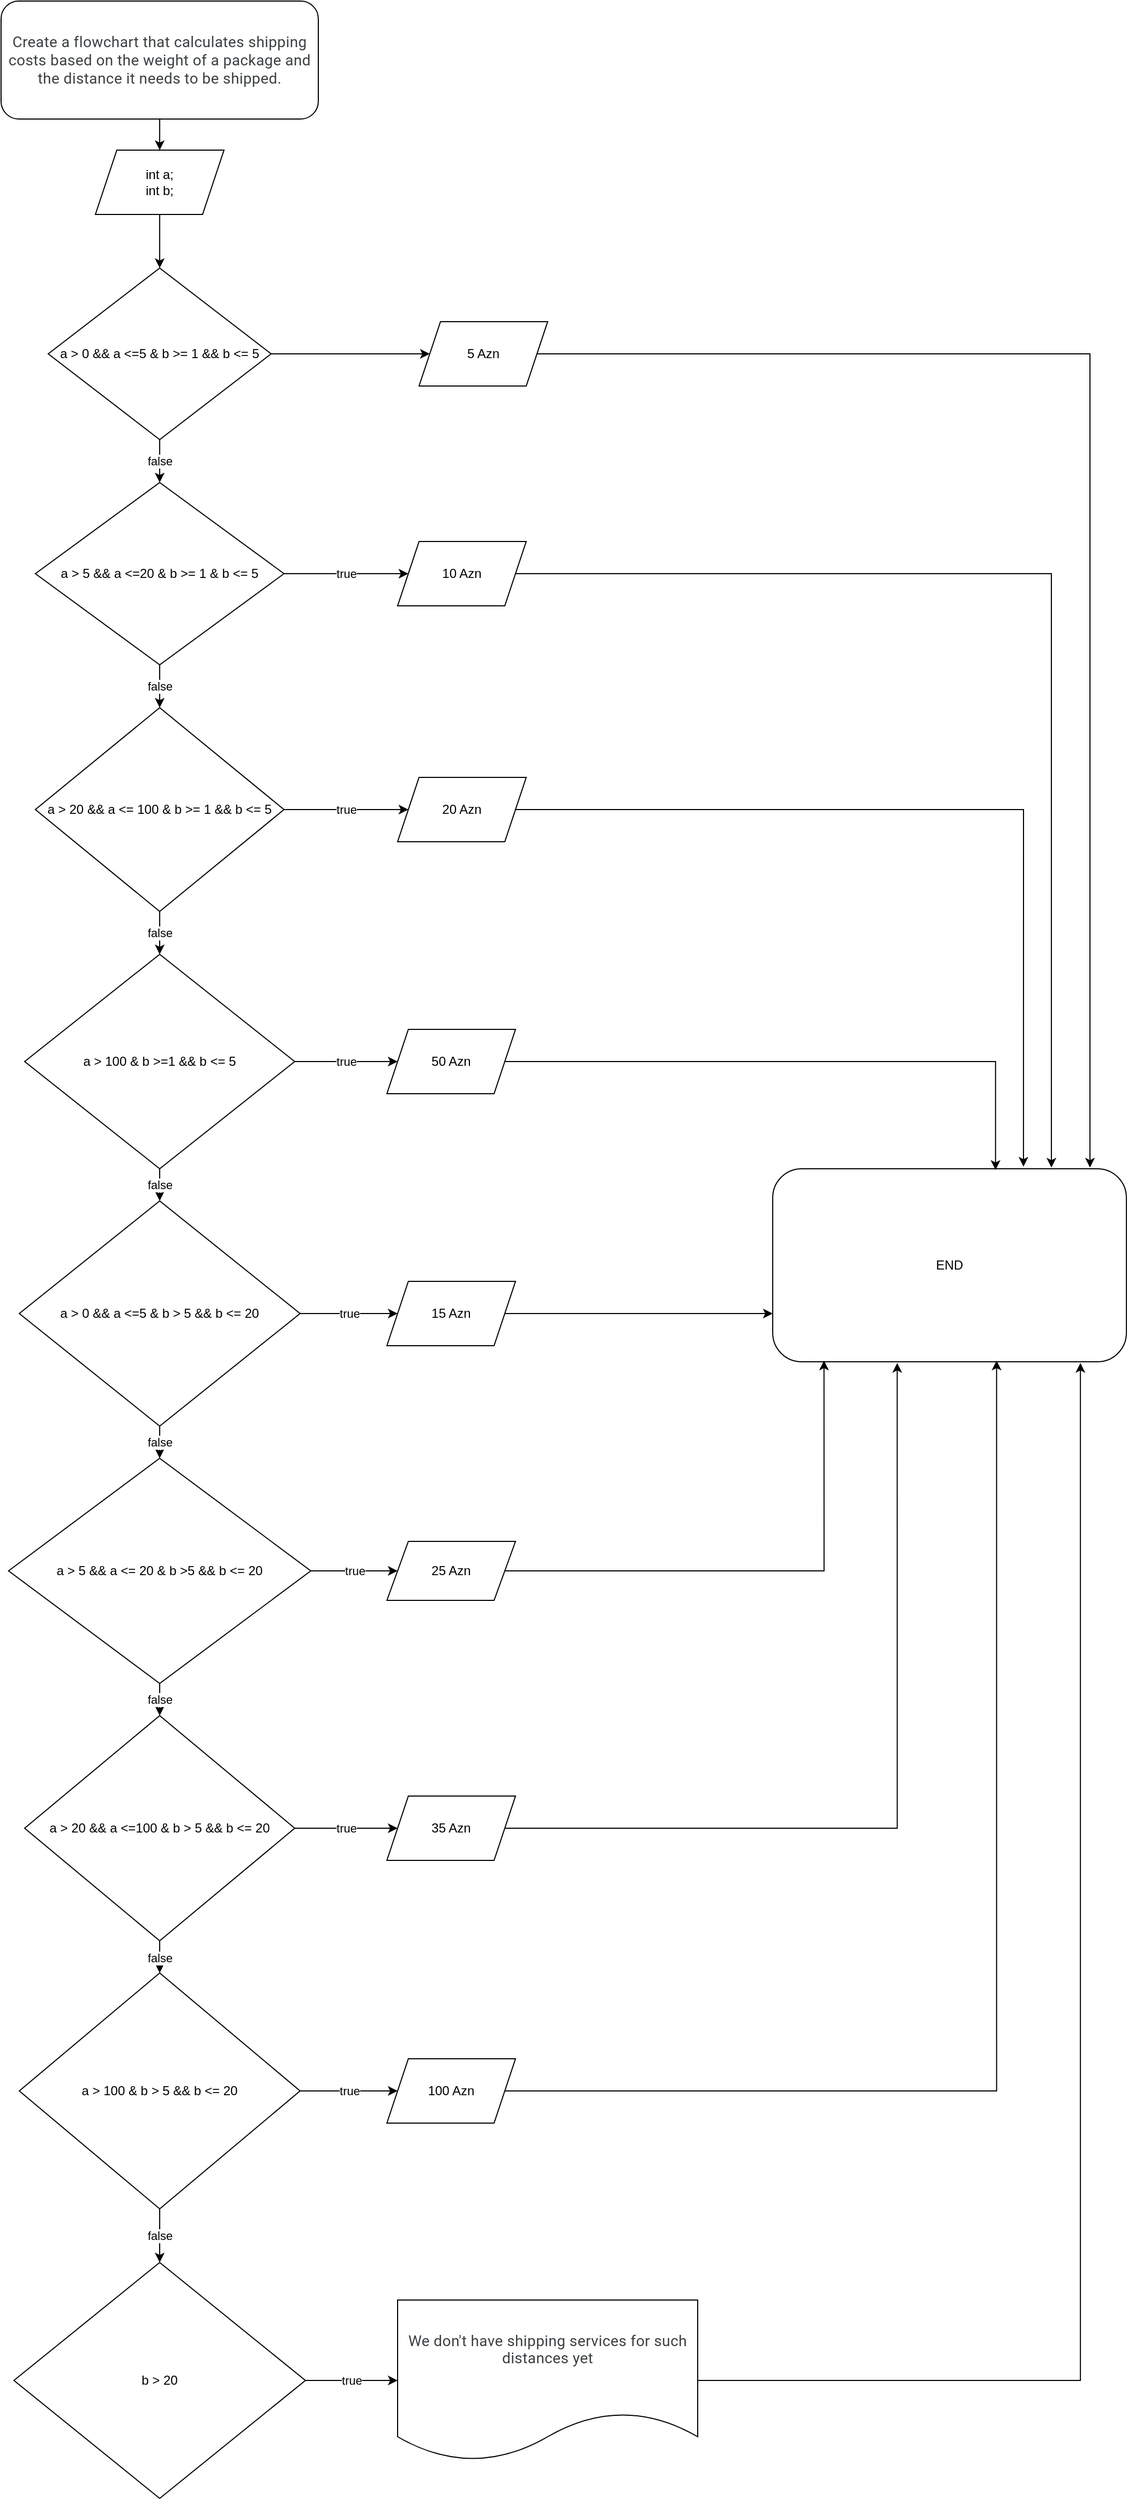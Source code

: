 <mxfile version="24.0.4" type="device">
  <diagram name="Страница — 1" id="axtO7MiDwB7ZcOT-fnJu">
    <mxGraphModel dx="1434" dy="1949" grid="1" gridSize="10" guides="1" tooltips="1" connect="1" arrows="1" fold="1" page="1" pageScale="1" pageWidth="827" pageHeight="1169" math="0" shadow="0">
      <root>
        <mxCell id="0" />
        <mxCell id="1" parent="0" />
        <mxCell id="cvTN4giLDe67Gb9vFkRT-2" style="edgeStyle=orthogonalEdgeStyle;rounded=0;orthogonalLoop=1;jettySize=auto;html=1;" edge="1" parent="1" source="cvTN4giLDe67Gb9vFkRT-1" target="cvTN4giLDe67Gb9vFkRT-3">
          <mxGeometry relative="1" as="geometry">
            <mxPoint x="388" y="-1020" as="targetPoint" />
          </mxGeometry>
        </mxCell>
        <mxCell id="cvTN4giLDe67Gb9vFkRT-1" value="&lt;span style=&quot;color: rgb(60, 64, 67); font-family: Roboto, Arial, sans-serif; font-size: 14px; letter-spacing: 0.2px; text-align: start;&quot;&gt;Create a flowchart that calculates shipping costs based on the weight of a package and the distance it needs to be shipped.&lt;/span&gt;" style="rounded=1;whiteSpace=wrap;html=1;" vertex="1" parent="1">
          <mxGeometry x="240" y="-1169" width="296" height="110" as="geometry" />
        </mxCell>
        <mxCell id="cvTN4giLDe67Gb9vFkRT-4" style="edgeStyle=orthogonalEdgeStyle;rounded=0;orthogonalLoop=1;jettySize=auto;html=1;" edge="1" parent="1" source="cvTN4giLDe67Gb9vFkRT-3" target="cvTN4giLDe67Gb9vFkRT-5">
          <mxGeometry relative="1" as="geometry">
            <mxPoint x="388" y="-920" as="targetPoint" />
          </mxGeometry>
        </mxCell>
        <mxCell id="cvTN4giLDe67Gb9vFkRT-3" value="int a;&lt;div&gt;int b;&lt;/div&gt;" style="shape=parallelogram;perimeter=parallelogramPerimeter;whiteSpace=wrap;html=1;fixedSize=1;" vertex="1" parent="1">
          <mxGeometry x="328" y="-1030" width="120" height="60" as="geometry" />
        </mxCell>
        <mxCell id="cvTN4giLDe67Gb9vFkRT-6" style="edgeStyle=orthogonalEdgeStyle;rounded=0;orthogonalLoop=1;jettySize=auto;html=1;" edge="1" parent="1" source="cvTN4giLDe67Gb9vFkRT-5">
          <mxGeometry relative="1" as="geometry">
            <mxPoint x="640" y="-840" as="targetPoint" />
          </mxGeometry>
        </mxCell>
        <mxCell id="cvTN4giLDe67Gb9vFkRT-8" value="false" style="edgeStyle=orthogonalEdgeStyle;rounded=0;orthogonalLoop=1;jettySize=auto;html=1;exitX=0.5;exitY=1;exitDx=0;exitDy=0;" edge="1" parent="1" source="cvTN4giLDe67Gb9vFkRT-5" target="cvTN4giLDe67Gb9vFkRT-9">
          <mxGeometry relative="1" as="geometry">
            <mxPoint x="388" y="-700" as="targetPoint" />
          </mxGeometry>
        </mxCell>
        <mxCell id="cvTN4giLDe67Gb9vFkRT-5" value="a &amp;gt; 0 &amp;amp;&amp;amp; a &amp;lt;=5 &amp;amp; b &amp;gt;= 1 &amp;amp;&amp;amp; b &amp;lt;= 5" style="rhombus;whiteSpace=wrap;html=1;" vertex="1" parent="1">
          <mxGeometry x="284" y="-920" width="208" height="160" as="geometry" />
        </mxCell>
        <mxCell id="cvTN4giLDe67Gb9vFkRT-7" value="5 Azn" style="shape=parallelogram;perimeter=parallelogramPerimeter;whiteSpace=wrap;html=1;fixedSize=1;" vertex="1" parent="1">
          <mxGeometry x="630" y="-870" width="120" height="60" as="geometry" />
        </mxCell>
        <mxCell id="cvTN4giLDe67Gb9vFkRT-10" value="true" style="edgeStyle=orthogonalEdgeStyle;rounded=0;orthogonalLoop=1;jettySize=auto;html=1;" edge="1" parent="1" source="cvTN4giLDe67Gb9vFkRT-9" target="cvTN4giLDe67Gb9vFkRT-11">
          <mxGeometry relative="1" as="geometry">
            <mxPoint x="630" y="-635" as="targetPoint" />
          </mxGeometry>
        </mxCell>
        <mxCell id="cvTN4giLDe67Gb9vFkRT-13" value="false" style="edgeStyle=orthogonalEdgeStyle;rounded=0;orthogonalLoop=1;jettySize=auto;html=1;" edge="1" parent="1" source="cvTN4giLDe67Gb9vFkRT-9" target="cvTN4giLDe67Gb9vFkRT-12">
          <mxGeometry relative="1" as="geometry" />
        </mxCell>
        <mxCell id="cvTN4giLDe67Gb9vFkRT-9" value="a &amp;gt; 5 &amp;amp;&amp;amp; a &amp;lt;=20 &amp;amp; b &amp;gt;= 1 &amp;amp; b &amp;lt;= 5" style="rhombus;whiteSpace=wrap;html=1;" vertex="1" parent="1">
          <mxGeometry x="272" y="-720" width="232" height="170" as="geometry" />
        </mxCell>
        <mxCell id="cvTN4giLDe67Gb9vFkRT-11" value="10 Azn" style="shape=parallelogram;perimeter=parallelogramPerimeter;whiteSpace=wrap;html=1;fixedSize=1;" vertex="1" parent="1">
          <mxGeometry x="610" y="-665" width="120" height="60" as="geometry" />
        </mxCell>
        <mxCell id="cvTN4giLDe67Gb9vFkRT-14" value="true" style="edgeStyle=orthogonalEdgeStyle;rounded=0;orthogonalLoop=1;jettySize=auto;html=1;" edge="1" parent="1" source="cvTN4giLDe67Gb9vFkRT-12" target="cvTN4giLDe67Gb9vFkRT-15">
          <mxGeometry relative="1" as="geometry">
            <mxPoint x="610" y="-415" as="targetPoint" />
          </mxGeometry>
        </mxCell>
        <mxCell id="cvTN4giLDe67Gb9vFkRT-17" value="false" style="edgeStyle=orthogonalEdgeStyle;rounded=0;orthogonalLoop=1;jettySize=auto;html=1;" edge="1" parent="1" source="cvTN4giLDe67Gb9vFkRT-12" target="cvTN4giLDe67Gb9vFkRT-16">
          <mxGeometry relative="1" as="geometry" />
        </mxCell>
        <mxCell id="cvTN4giLDe67Gb9vFkRT-12" value="a &amp;gt; 20 &amp;amp;&amp;amp; a &amp;lt;= 100 &amp;amp; b &amp;gt;= 1 &amp;amp;&amp;amp; b &amp;lt;= 5" style="rhombus;whiteSpace=wrap;html=1;" vertex="1" parent="1">
          <mxGeometry x="272" y="-510" width="232" height="190" as="geometry" />
        </mxCell>
        <mxCell id="cvTN4giLDe67Gb9vFkRT-15" value="20 Azn" style="shape=parallelogram;perimeter=parallelogramPerimeter;whiteSpace=wrap;html=1;fixedSize=1;" vertex="1" parent="1">
          <mxGeometry x="610" y="-445" width="120" height="60" as="geometry" />
        </mxCell>
        <mxCell id="cvTN4giLDe67Gb9vFkRT-18" value="true" style="edgeStyle=orthogonalEdgeStyle;rounded=0;orthogonalLoop=1;jettySize=auto;html=1;" edge="1" parent="1" source="cvTN4giLDe67Gb9vFkRT-16" target="cvTN4giLDe67Gb9vFkRT-19">
          <mxGeometry relative="1" as="geometry">
            <mxPoint x="620" y="-190" as="targetPoint" />
          </mxGeometry>
        </mxCell>
        <mxCell id="cvTN4giLDe67Gb9vFkRT-21" value="false" style="edgeStyle=orthogonalEdgeStyle;rounded=0;orthogonalLoop=1;jettySize=auto;html=1;" edge="1" parent="1" source="cvTN4giLDe67Gb9vFkRT-16" target="cvTN4giLDe67Gb9vFkRT-20">
          <mxGeometry relative="1" as="geometry" />
        </mxCell>
        <mxCell id="cvTN4giLDe67Gb9vFkRT-16" value="a &amp;gt; 100 &amp;amp; b &amp;gt;=1 &amp;amp;&amp;amp; b &amp;lt;= 5" style="rhombus;whiteSpace=wrap;html=1;" vertex="1" parent="1">
          <mxGeometry x="262" y="-280" width="252" height="200" as="geometry" />
        </mxCell>
        <mxCell id="cvTN4giLDe67Gb9vFkRT-19" value="50 Azn" style="shape=parallelogram;perimeter=parallelogramPerimeter;whiteSpace=wrap;html=1;fixedSize=1;" vertex="1" parent="1">
          <mxGeometry x="600" y="-210" width="120" height="60" as="geometry" />
        </mxCell>
        <mxCell id="cvTN4giLDe67Gb9vFkRT-22" value="true" style="edgeStyle=orthogonalEdgeStyle;rounded=0;orthogonalLoop=1;jettySize=auto;html=1;" edge="1" parent="1" source="cvTN4giLDe67Gb9vFkRT-20" target="cvTN4giLDe67Gb9vFkRT-23">
          <mxGeometry relative="1" as="geometry">
            <mxPoint x="610" y="55" as="targetPoint" />
          </mxGeometry>
        </mxCell>
        <mxCell id="cvTN4giLDe67Gb9vFkRT-25" value="false" style="edgeStyle=orthogonalEdgeStyle;rounded=0;orthogonalLoop=1;jettySize=auto;html=1;" edge="1" parent="1" source="cvTN4giLDe67Gb9vFkRT-20" target="cvTN4giLDe67Gb9vFkRT-24">
          <mxGeometry relative="1" as="geometry" />
        </mxCell>
        <mxCell id="cvTN4giLDe67Gb9vFkRT-20" value="a &amp;gt; 0 &amp;amp;&amp;amp; a &amp;lt;=5 &amp;amp; b &amp;gt; 5 &amp;amp;&amp;amp; b &amp;lt;= 20" style="rhombus;whiteSpace=wrap;html=1;" vertex="1" parent="1">
          <mxGeometry x="257" y="-50" width="262" height="210" as="geometry" />
        </mxCell>
        <mxCell id="cvTN4giLDe67Gb9vFkRT-23" value="15 Azn" style="shape=parallelogram;perimeter=parallelogramPerimeter;whiteSpace=wrap;html=1;fixedSize=1;" vertex="1" parent="1">
          <mxGeometry x="600" y="25" width="120" height="60" as="geometry" />
        </mxCell>
        <mxCell id="cvTN4giLDe67Gb9vFkRT-26" value="true" style="edgeStyle=orthogonalEdgeStyle;rounded=0;orthogonalLoop=1;jettySize=auto;html=1;" edge="1" parent="1" source="cvTN4giLDe67Gb9vFkRT-24" target="cvTN4giLDe67Gb9vFkRT-27">
          <mxGeometry relative="1" as="geometry">
            <mxPoint x="620" y="295" as="targetPoint" />
          </mxGeometry>
        </mxCell>
        <mxCell id="cvTN4giLDe67Gb9vFkRT-32" value="false" style="edgeStyle=orthogonalEdgeStyle;rounded=0;orthogonalLoop=1;jettySize=auto;html=1;" edge="1" parent="1" source="cvTN4giLDe67Gb9vFkRT-24" target="cvTN4giLDe67Gb9vFkRT-28">
          <mxGeometry relative="1" as="geometry" />
        </mxCell>
        <mxCell id="cvTN4giLDe67Gb9vFkRT-24" value="a &amp;gt; 5 &amp;amp;&amp;amp; a &amp;lt;= 20 &amp;amp; b &amp;gt;5 &amp;amp;&amp;amp; b &amp;lt;= 20" style="rhombus;whiteSpace=wrap;html=1;" vertex="1" parent="1">
          <mxGeometry x="247" y="190" width="282" height="210" as="geometry" />
        </mxCell>
        <mxCell id="cvTN4giLDe67Gb9vFkRT-27" value="25 Azn" style="shape=parallelogram;perimeter=parallelogramPerimeter;whiteSpace=wrap;html=1;fixedSize=1;" vertex="1" parent="1">
          <mxGeometry x="600" y="267.5" width="120" height="55" as="geometry" />
        </mxCell>
        <mxCell id="cvTN4giLDe67Gb9vFkRT-29" value="true" style="edgeStyle=orthogonalEdgeStyle;rounded=0;orthogonalLoop=1;jettySize=auto;html=1;" edge="1" parent="1" source="cvTN4giLDe67Gb9vFkRT-28" target="cvTN4giLDe67Gb9vFkRT-30">
          <mxGeometry relative="1" as="geometry">
            <mxPoint x="620" y="535" as="targetPoint" />
          </mxGeometry>
        </mxCell>
        <mxCell id="cvTN4giLDe67Gb9vFkRT-31" value="false" style="edgeStyle=orthogonalEdgeStyle;rounded=0;orthogonalLoop=1;jettySize=auto;html=1;" edge="1" parent="1" source="cvTN4giLDe67Gb9vFkRT-28">
          <mxGeometry relative="1" as="geometry">
            <mxPoint x="388" y="670" as="targetPoint" />
          </mxGeometry>
        </mxCell>
        <mxCell id="cvTN4giLDe67Gb9vFkRT-28" value="a &amp;gt; 20 &amp;amp;&amp;amp; a &amp;lt;=100 &amp;amp; b &amp;gt; 5 &amp;amp;&amp;amp; b &amp;lt;= 20" style="rhombus;whiteSpace=wrap;html=1;" vertex="1" parent="1">
          <mxGeometry x="262" y="430" width="252" height="210" as="geometry" />
        </mxCell>
        <mxCell id="cvTN4giLDe67Gb9vFkRT-30" value="35 Azn" style="shape=parallelogram;perimeter=parallelogramPerimeter;whiteSpace=wrap;html=1;fixedSize=1;" vertex="1" parent="1">
          <mxGeometry x="600" y="505" width="120" height="60" as="geometry" />
        </mxCell>
        <mxCell id="cvTN4giLDe67Gb9vFkRT-34" value="true" style="edgeStyle=orthogonalEdgeStyle;rounded=0;orthogonalLoop=1;jettySize=auto;html=1;" edge="1" parent="1" source="cvTN4giLDe67Gb9vFkRT-33" target="cvTN4giLDe67Gb9vFkRT-35">
          <mxGeometry relative="1" as="geometry">
            <mxPoint x="620" y="780" as="targetPoint" />
          </mxGeometry>
        </mxCell>
        <mxCell id="cvTN4giLDe67Gb9vFkRT-38" value="false" style="edgeStyle=orthogonalEdgeStyle;rounded=0;orthogonalLoop=1;jettySize=auto;html=1;" edge="1" parent="1" source="cvTN4giLDe67Gb9vFkRT-33" target="cvTN4giLDe67Gb9vFkRT-37">
          <mxGeometry relative="1" as="geometry" />
        </mxCell>
        <mxCell id="cvTN4giLDe67Gb9vFkRT-33" value="a &amp;gt; 100 &amp;amp; b &amp;gt; 5 &amp;amp;&amp;amp; b &amp;lt;= 20" style="rhombus;whiteSpace=wrap;html=1;" vertex="1" parent="1">
          <mxGeometry x="257" y="670" width="262" height="220" as="geometry" />
        </mxCell>
        <mxCell id="cvTN4giLDe67Gb9vFkRT-35" value="100 Azn" style="shape=parallelogram;perimeter=parallelogramPerimeter;whiteSpace=wrap;html=1;fixedSize=1;" vertex="1" parent="1">
          <mxGeometry x="600" y="750" width="120" height="60" as="geometry" />
        </mxCell>
        <mxCell id="cvTN4giLDe67Gb9vFkRT-39" value="true" style="edgeStyle=orthogonalEdgeStyle;rounded=0;orthogonalLoop=1;jettySize=auto;html=1;" edge="1" parent="1" source="cvTN4giLDe67Gb9vFkRT-37" target="cvTN4giLDe67Gb9vFkRT-40">
          <mxGeometry relative="1" as="geometry">
            <mxPoint x="660" y="1050" as="targetPoint" />
          </mxGeometry>
        </mxCell>
        <mxCell id="cvTN4giLDe67Gb9vFkRT-37" value="b &amp;gt; 20" style="rhombus;whiteSpace=wrap;html=1;" vertex="1" parent="1">
          <mxGeometry x="252" y="940" width="272" height="220" as="geometry" />
        </mxCell>
        <mxCell id="cvTN4giLDe67Gb9vFkRT-40" value="&#xa;&lt;span style=&quot;color: rgb(60, 64, 67); font-family: Roboto, Arial, sans-serif; font-size: 14px; font-style: normal; font-variant-ligatures: normal; font-variant-caps: normal; font-weight: 400; letter-spacing: 0.2px; orphans: 2; text-align: start; text-indent: 0px; text-transform: none; widows: 2; word-spacing: 0px; -webkit-text-stroke-width: 0px; white-space: normal; text-decoration-thickness: initial; text-decoration-style: initial; text-decoration-color: initial; display: inline !important; float: none;&quot;&gt;We don&#39;t have shipping services for such distances yet&lt;/span&gt;&#xa;&#xa;" style="shape=document;whiteSpace=wrap;html=1;boundedLbl=1;" vertex="1" parent="1">
          <mxGeometry x="610" y="975" width="280" height="150" as="geometry" />
        </mxCell>
        <mxCell id="cvTN4giLDe67Gb9vFkRT-41" value="END" style="rounded=1;whiteSpace=wrap;html=1;" vertex="1" parent="1">
          <mxGeometry x="960" y="-80" width="330" height="180" as="geometry" />
        </mxCell>
        <mxCell id="cvTN4giLDe67Gb9vFkRT-42" style="edgeStyle=orthogonalEdgeStyle;rounded=0;orthogonalLoop=1;jettySize=auto;html=1;entryX=0.897;entryY=-0.006;entryDx=0;entryDy=0;entryPerimeter=0;" edge="1" parent="1" source="cvTN4giLDe67Gb9vFkRT-7" target="cvTN4giLDe67Gb9vFkRT-41">
          <mxGeometry relative="1" as="geometry" />
        </mxCell>
        <mxCell id="cvTN4giLDe67Gb9vFkRT-43" style="edgeStyle=orthogonalEdgeStyle;rounded=0;orthogonalLoop=1;jettySize=auto;html=1;entryX=0.788;entryY=-0.006;entryDx=0;entryDy=0;entryPerimeter=0;" edge="1" parent="1" source="cvTN4giLDe67Gb9vFkRT-11" target="cvTN4giLDe67Gb9vFkRT-41">
          <mxGeometry relative="1" as="geometry" />
        </mxCell>
        <mxCell id="cvTN4giLDe67Gb9vFkRT-44" style="edgeStyle=orthogonalEdgeStyle;rounded=0;orthogonalLoop=1;jettySize=auto;html=1;entryX=0.709;entryY=-0.011;entryDx=0;entryDy=0;entryPerimeter=0;" edge="1" parent="1" source="cvTN4giLDe67Gb9vFkRT-15" target="cvTN4giLDe67Gb9vFkRT-41">
          <mxGeometry relative="1" as="geometry" />
        </mxCell>
        <mxCell id="cvTN4giLDe67Gb9vFkRT-45" style="edgeStyle=orthogonalEdgeStyle;rounded=0;orthogonalLoop=1;jettySize=auto;html=1;entryX=0.63;entryY=0.006;entryDx=0;entryDy=0;entryPerimeter=0;" edge="1" parent="1" source="cvTN4giLDe67Gb9vFkRT-19" target="cvTN4giLDe67Gb9vFkRT-41">
          <mxGeometry relative="1" as="geometry" />
        </mxCell>
        <mxCell id="cvTN4giLDe67Gb9vFkRT-46" style="edgeStyle=orthogonalEdgeStyle;rounded=0;orthogonalLoop=1;jettySize=auto;html=1;entryX=0;entryY=0.75;entryDx=0;entryDy=0;" edge="1" parent="1" source="cvTN4giLDe67Gb9vFkRT-23" target="cvTN4giLDe67Gb9vFkRT-41">
          <mxGeometry relative="1" as="geometry">
            <mxPoint x="950" y="55" as="targetPoint" />
          </mxGeometry>
        </mxCell>
        <mxCell id="cvTN4giLDe67Gb9vFkRT-47" style="edgeStyle=orthogonalEdgeStyle;rounded=0;orthogonalLoop=1;jettySize=auto;html=1;entryX=0.145;entryY=0.994;entryDx=0;entryDy=0;entryPerimeter=0;" edge="1" parent="1" source="cvTN4giLDe67Gb9vFkRT-27" target="cvTN4giLDe67Gb9vFkRT-41">
          <mxGeometry relative="1" as="geometry" />
        </mxCell>
        <mxCell id="cvTN4giLDe67Gb9vFkRT-48" style="edgeStyle=orthogonalEdgeStyle;rounded=0;orthogonalLoop=1;jettySize=auto;html=1;entryX=0.352;entryY=1.006;entryDx=0;entryDy=0;entryPerimeter=0;" edge="1" parent="1" source="cvTN4giLDe67Gb9vFkRT-30" target="cvTN4giLDe67Gb9vFkRT-41">
          <mxGeometry relative="1" as="geometry" />
        </mxCell>
        <mxCell id="cvTN4giLDe67Gb9vFkRT-49" style="edgeStyle=orthogonalEdgeStyle;rounded=0;orthogonalLoop=1;jettySize=auto;html=1;entryX=0.633;entryY=0.994;entryDx=0;entryDy=0;entryPerimeter=0;" edge="1" parent="1" source="cvTN4giLDe67Gb9vFkRT-35" target="cvTN4giLDe67Gb9vFkRT-41">
          <mxGeometry relative="1" as="geometry" />
        </mxCell>
        <mxCell id="cvTN4giLDe67Gb9vFkRT-50" style="edgeStyle=orthogonalEdgeStyle;rounded=0;orthogonalLoop=1;jettySize=auto;html=1;entryX=0.87;entryY=1.006;entryDx=0;entryDy=0;entryPerimeter=0;" edge="1" parent="1" source="cvTN4giLDe67Gb9vFkRT-40" target="cvTN4giLDe67Gb9vFkRT-41">
          <mxGeometry relative="1" as="geometry" />
        </mxCell>
      </root>
    </mxGraphModel>
  </diagram>
</mxfile>
